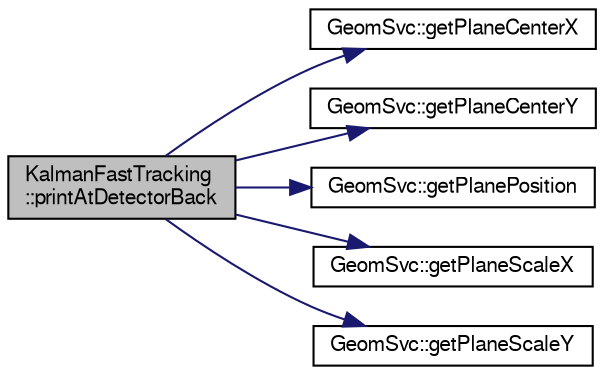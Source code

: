 digraph "KalmanFastTracking::printAtDetectorBack"
{
  bgcolor="transparent";
  edge [fontname="FreeSans",fontsize="10",labelfontname="FreeSans",labelfontsize="10"];
  node [fontname="FreeSans",fontsize="10",shape=record];
  rankdir="LR";
  Node1 [label="KalmanFastTracking\l::printAtDetectorBack",height=0.2,width=0.4,color="black", fillcolor="grey75", style="filled" fontcolor="black"];
  Node1 -> Node2 [color="midnightblue",fontsize="10",style="solid",fontname="FreeSans"];
  Node2 [label="GeomSvc::getPlaneCenterX",height=0.2,width=0.4,color="black",URL="$d0/da0/classGeomSvc.html#a6ba0782756b1082859e85e660a2a386b"];
  Node1 -> Node3 [color="midnightblue",fontsize="10",style="solid",fontname="FreeSans"];
  Node3 [label="GeomSvc::getPlaneCenterY",height=0.2,width=0.4,color="black",URL="$d0/da0/classGeomSvc.html#a162032f241ca74df57ec894b89484a84"];
  Node1 -> Node4 [color="midnightblue",fontsize="10",style="solid",fontname="FreeSans"];
  Node4 [label="GeomSvc::getPlanePosition",height=0.2,width=0.4,color="black",URL="$d0/da0/classGeomSvc.html#a58a3d25847e956be5173e1c0241d8cc3"];
  Node1 -> Node5 [color="midnightblue",fontsize="10",style="solid",fontname="FreeSans"];
  Node5 [label="GeomSvc::getPlaneScaleX",height=0.2,width=0.4,color="black",URL="$d0/da0/classGeomSvc.html#a410d893bda331c7612b18f7e4a863460"];
  Node1 -> Node6 [color="midnightblue",fontsize="10",style="solid",fontname="FreeSans"];
  Node6 [label="GeomSvc::getPlaneScaleY",height=0.2,width=0.4,color="black",URL="$d0/da0/classGeomSvc.html#a6a6bfc92701aafd93789257785cb719d"];
}
